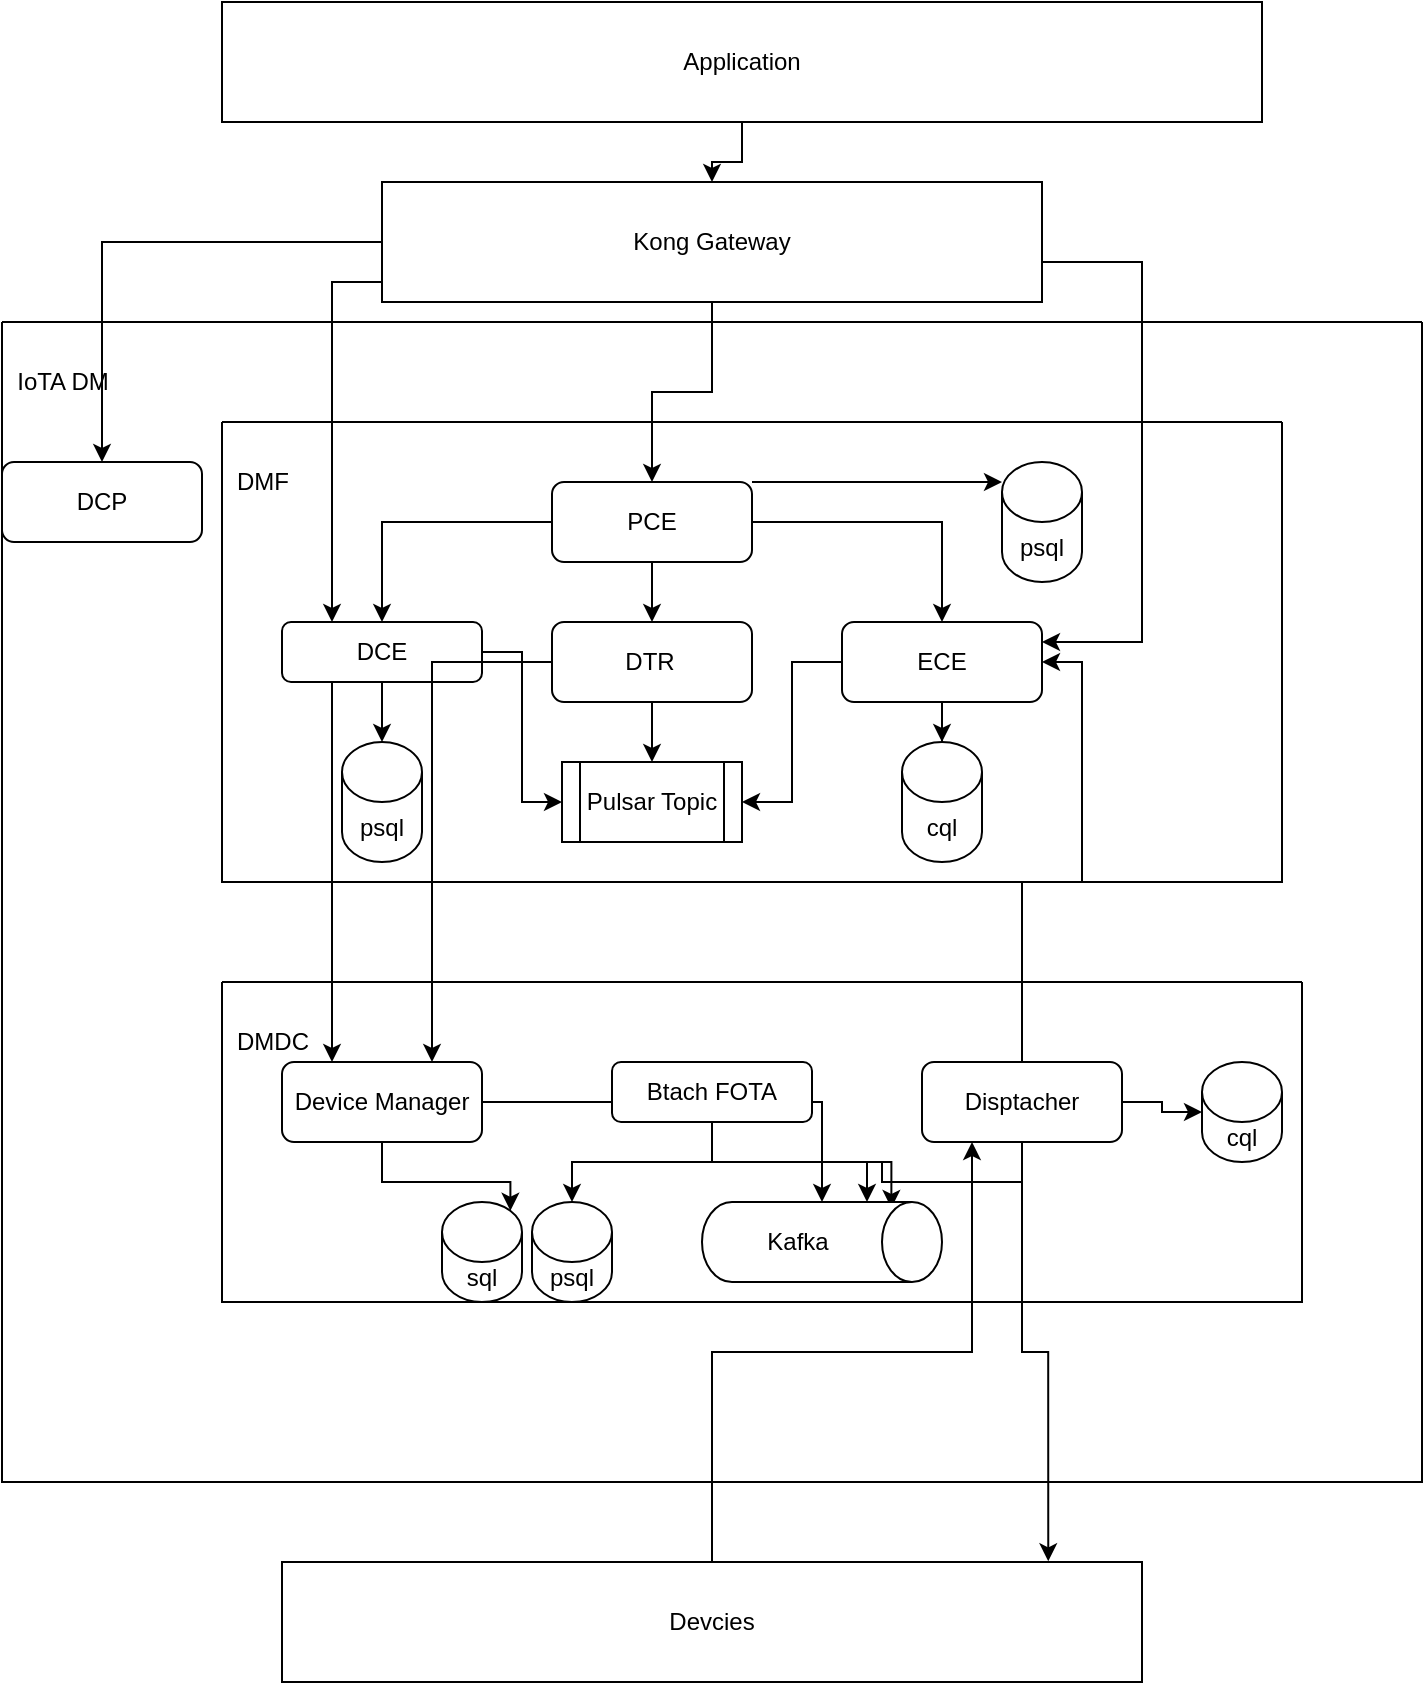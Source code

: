 <mxfile version="15.4.0" type="device"><diagram id="6y5h_coxjxoa2FFD5VE7" name="Page-1"><mxGraphModel dx="1008" dy="482" grid="1" gridSize="10" guides="1" tooltips="1" connect="1" arrows="1" fold="1" page="1" pageScale="1" pageWidth="850" pageHeight="1100" math="0" shadow="0"><root><mxCell id="0"/><mxCell id="1" parent="0"/><mxCell id="p7z9I_lmmyNUPjT6tGua-25" value="" style="swimlane;startSize=0;" vertex="1" parent="1"><mxGeometry x="200" y="200" width="710" height="580" as="geometry"><mxRectangle x="200" y="200" width="50" height="40" as="alternateBounds"/></mxGeometry></mxCell><mxCell id="p7z9I_lmmyNUPjT6tGua-27" value="" style="swimlane;startSize=0;" vertex="1" parent="p7z9I_lmmyNUPjT6tGua-25"><mxGeometry x="110" y="50" width="530" height="230" as="geometry"/></mxCell><mxCell id="p7z9I_lmmyNUPjT6tGua-39" style="edgeStyle=orthogonalEdgeStyle;rounded=0;orthogonalLoop=1;jettySize=auto;html=1;entryX=0.5;entryY=0;entryDx=0;entryDy=0;" edge="1" parent="p7z9I_lmmyNUPjT6tGua-27" source="p7z9I_lmmyNUPjT6tGua-29" target="p7z9I_lmmyNUPjT6tGua-35"><mxGeometry relative="1" as="geometry"/></mxCell><mxCell id="p7z9I_lmmyNUPjT6tGua-40" value="" style="edgeStyle=orthogonalEdgeStyle;rounded=0;orthogonalLoop=1;jettySize=auto;html=1;" edge="1" parent="p7z9I_lmmyNUPjT6tGua-27" source="p7z9I_lmmyNUPjT6tGua-29" target="p7z9I_lmmyNUPjT6tGua-34"><mxGeometry relative="1" as="geometry"/></mxCell><mxCell id="p7z9I_lmmyNUPjT6tGua-41" style="edgeStyle=orthogonalEdgeStyle;rounded=0;orthogonalLoop=1;jettySize=auto;html=1;" edge="1" parent="p7z9I_lmmyNUPjT6tGua-27" source="p7z9I_lmmyNUPjT6tGua-29" target="p7z9I_lmmyNUPjT6tGua-33"><mxGeometry relative="1" as="geometry"/></mxCell><mxCell id="p7z9I_lmmyNUPjT6tGua-51" style="edgeStyle=orthogonalEdgeStyle;rounded=0;orthogonalLoop=1;jettySize=auto;html=1;" edge="1" parent="p7z9I_lmmyNUPjT6tGua-27" source="p7z9I_lmmyNUPjT6tGua-29" target="p7z9I_lmmyNUPjT6tGua-46"><mxGeometry relative="1" as="geometry"><Array as="points"><mxPoint x="320" y="30"/><mxPoint x="320" y="30"/></Array></mxGeometry></mxCell><mxCell id="p7z9I_lmmyNUPjT6tGua-29" value="PCE" style="rounded=1;whiteSpace=wrap;html=1;" vertex="1" parent="p7z9I_lmmyNUPjT6tGua-27"><mxGeometry x="165" y="30" width="100" height="40" as="geometry"/></mxCell><mxCell id="p7z9I_lmmyNUPjT6tGua-48" value="" style="edgeStyle=orthogonalEdgeStyle;rounded=0;orthogonalLoop=1;jettySize=auto;html=1;" edge="1" parent="p7z9I_lmmyNUPjT6tGua-27" source="p7z9I_lmmyNUPjT6tGua-35" target="p7z9I_lmmyNUPjT6tGua-43"><mxGeometry relative="1" as="geometry"/></mxCell><mxCell id="p7z9I_lmmyNUPjT6tGua-54" style="edgeStyle=orthogonalEdgeStyle;rounded=0;orthogonalLoop=1;jettySize=auto;html=1;entryX=0;entryY=0.5;entryDx=0;entryDy=0;" edge="1" parent="p7z9I_lmmyNUPjT6tGua-27" source="p7z9I_lmmyNUPjT6tGua-35" target="p7z9I_lmmyNUPjT6tGua-47"><mxGeometry relative="1" as="geometry"/></mxCell><mxCell id="p7z9I_lmmyNUPjT6tGua-35" value="DCE" style="rounded=1;whiteSpace=wrap;html=1;" vertex="1" parent="p7z9I_lmmyNUPjT6tGua-27"><mxGeometry x="30" y="100" width="100" height="30" as="geometry"/></mxCell><mxCell id="p7z9I_lmmyNUPjT6tGua-49" value="" style="edgeStyle=orthogonalEdgeStyle;rounded=0;orthogonalLoop=1;jettySize=auto;html=1;" edge="1" parent="p7z9I_lmmyNUPjT6tGua-27" source="p7z9I_lmmyNUPjT6tGua-34" target="p7z9I_lmmyNUPjT6tGua-47"><mxGeometry relative="1" as="geometry"/></mxCell><mxCell id="p7z9I_lmmyNUPjT6tGua-34" value="DTR&lt;span style=&quot;white-space: pre&quot;&gt;&#9;&lt;/span&gt;" style="rounded=1;whiteSpace=wrap;html=1;" vertex="1" parent="p7z9I_lmmyNUPjT6tGua-27"><mxGeometry x="165" y="100" width="100" height="40" as="geometry"/></mxCell><mxCell id="p7z9I_lmmyNUPjT6tGua-50" value="" style="edgeStyle=orthogonalEdgeStyle;rounded=0;orthogonalLoop=1;jettySize=auto;html=1;" edge="1" parent="p7z9I_lmmyNUPjT6tGua-27" source="p7z9I_lmmyNUPjT6tGua-33" target="p7z9I_lmmyNUPjT6tGua-45"><mxGeometry relative="1" as="geometry"/></mxCell><mxCell id="p7z9I_lmmyNUPjT6tGua-55" style="edgeStyle=orthogonalEdgeStyle;rounded=0;orthogonalLoop=1;jettySize=auto;html=1;entryX=1;entryY=0.5;entryDx=0;entryDy=0;" edge="1" parent="p7z9I_lmmyNUPjT6tGua-27" source="p7z9I_lmmyNUPjT6tGua-33" target="p7z9I_lmmyNUPjT6tGua-47"><mxGeometry relative="1" as="geometry"/></mxCell><mxCell id="p7z9I_lmmyNUPjT6tGua-33" value="ECE" style="rounded=1;whiteSpace=wrap;html=1;" vertex="1" parent="p7z9I_lmmyNUPjT6tGua-27"><mxGeometry x="310" y="100" width="100" height="40" as="geometry"/></mxCell><mxCell id="p7z9I_lmmyNUPjT6tGua-42" value="DMF" style="text;html=1;align=center;verticalAlign=middle;resizable=0;points=[];autosize=1;strokeColor=none;fillColor=none;" vertex="1" parent="p7z9I_lmmyNUPjT6tGua-27"><mxGeometry y="20" width="40" height="20" as="geometry"/></mxCell><mxCell id="p7z9I_lmmyNUPjT6tGua-45" value="cql" style="shape=cylinder3;whiteSpace=wrap;html=1;boundedLbl=1;backgroundOutline=1;size=15;" vertex="1" parent="p7z9I_lmmyNUPjT6tGua-27"><mxGeometry x="340" y="160" width="40" height="60" as="geometry"/></mxCell><mxCell id="p7z9I_lmmyNUPjT6tGua-43" value="psql" style="shape=cylinder3;whiteSpace=wrap;html=1;boundedLbl=1;backgroundOutline=1;size=15;" vertex="1" parent="p7z9I_lmmyNUPjT6tGua-27"><mxGeometry x="60" y="160" width="40" height="60" as="geometry"/></mxCell><mxCell id="p7z9I_lmmyNUPjT6tGua-46" value="psql" style="shape=cylinder3;whiteSpace=wrap;html=1;boundedLbl=1;backgroundOutline=1;size=15;" vertex="1" parent="p7z9I_lmmyNUPjT6tGua-27"><mxGeometry x="390" y="20" width="40" height="60" as="geometry"/></mxCell><mxCell id="p7z9I_lmmyNUPjT6tGua-47" value="Pulsar Topic" style="shape=process;whiteSpace=wrap;html=1;backgroundOutline=1;" vertex="1" parent="p7z9I_lmmyNUPjT6tGua-27"><mxGeometry x="170" y="170" width="90" height="40" as="geometry"/></mxCell><mxCell id="p7z9I_lmmyNUPjT6tGua-52" value="" style="swimlane;startSize=0;" vertex="1" parent="p7z9I_lmmyNUPjT6tGua-25"><mxGeometry x="110" y="330" width="540" height="160" as="geometry"/></mxCell><mxCell id="p7z9I_lmmyNUPjT6tGua-93" style="edgeStyle=orthogonalEdgeStyle;rounded=0;orthogonalLoop=1;jettySize=auto;html=1;entryX=0.855;entryY=0;entryDx=0;entryDy=4.35;entryPerimeter=0;" edge="1" parent="p7z9I_lmmyNUPjT6tGua-52" source="p7z9I_lmmyNUPjT6tGua-56" target="p7z9I_lmmyNUPjT6tGua-82"><mxGeometry relative="1" as="geometry"/></mxCell><mxCell id="p7z9I_lmmyNUPjT6tGua-97" style="edgeStyle=orthogonalEdgeStyle;rounded=0;orthogonalLoop=1;jettySize=auto;html=1;" edge="1" parent="p7z9I_lmmyNUPjT6tGua-52" source="p7z9I_lmmyNUPjT6tGua-56" target="p7z9I_lmmyNUPjT6tGua-96"><mxGeometry relative="1" as="geometry"/></mxCell><mxCell id="p7z9I_lmmyNUPjT6tGua-56" value="Device Manager" style="rounded=1;whiteSpace=wrap;html=1;" vertex="1" parent="p7z9I_lmmyNUPjT6tGua-52"><mxGeometry x="30" y="40" width="100" height="40" as="geometry"/></mxCell><mxCell id="p7z9I_lmmyNUPjT6tGua-94" style="edgeStyle=orthogonalEdgeStyle;rounded=0;orthogonalLoop=1;jettySize=auto;html=1;" edge="1" parent="p7z9I_lmmyNUPjT6tGua-52" source="p7z9I_lmmyNUPjT6tGua-59" target="p7z9I_lmmyNUPjT6tGua-83"><mxGeometry relative="1" as="geometry"/></mxCell><mxCell id="p7z9I_lmmyNUPjT6tGua-98" style="edgeStyle=orthogonalEdgeStyle;rounded=0;orthogonalLoop=1;jettySize=auto;html=1;entryX=0.075;entryY=0.211;entryDx=0;entryDy=0;entryPerimeter=0;" edge="1" parent="p7z9I_lmmyNUPjT6tGua-52" source="p7z9I_lmmyNUPjT6tGua-59" target="p7z9I_lmmyNUPjT6tGua-96"><mxGeometry relative="1" as="geometry"/></mxCell><mxCell id="p7z9I_lmmyNUPjT6tGua-59" value="Btach FOTA" style="rounded=1;whiteSpace=wrap;html=1;" vertex="1" parent="p7z9I_lmmyNUPjT6tGua-52"><mxGeometry x="195" y="40" width="100" height="30" as="geometry"/></mxCell><mxCell id="p7z9I_lmmyNUPjT6tGua-88" style="edgeStyle=orthogonalEdgeStyle;rounded=0;orthogonalLoop=1;jettySize=auto;html=1;entryX=0;entryY=0.5;entryDx=0;entryDy=0;entryPerimeter=0;" edge="1" parent="p7z9I_lmmyNUPjT6tGua-52" source="p7z9I_lmmyNUPjT6tGua-58" target="p7z9I_lmmyNUPjT6tGua-84"><mxGeometry relative="1" as="geometry"/></mxCell><mxCell id="p7z9I_lmmyNUPjT6tGua-99" style="edgeStyle=orthogonalEdgeStyle;rounded=0;orthogonalLoop=1;jettySize=auto;html=1;entryX=0;entryY=0;entryDx=0;entryDy=37.5;entryPerimeter=0;" edge="1" parent="p7z9I_lmmyNUPjT6tGua-52" source="p7z9I_lmmyNUPjT6tGua-58" target="p7z9I_lmmyNUPjT6tGua-96"><mxGeometry relative="1" as="geometry"/></mxCell><mxCell id="p7z9I_lmmyNUPjT6tGua-58" value="Disptacher" style="rounded=1;whiteSpace=wrap;html=1;" vertex="1" parent="p7z9I_lmmyNUPjT6tGua-52"><mxGeometry x="350" y="40" width="100" height="40" as="geometry"/></mxCell><mxCell id="p7z9I_lmmyNUPjT6tGua-82" value="sql" style="shape=cylinder3;whiteSpace=wrap;html=1;boundedLbl=1;backgroundOutline=1;size=15;" vertex="1" parent="p7z9I_lmmyNUPjT6tGua-52"><mxGeometry x="110" y="110" width="40" height="50" as="geometry"/></mxCell><mxCell id="p7z9I_lmmyNUPjT6tGua-83" value="psql" style="shape=cylinder3;whiteSpace=wrap;html=1;boundedLbl=1;backgroundOutline=1;size=15;" vertex="1" parent="p7z9I_lmmyNUPjT6tGua-52"><mxGeometry x="155" y="110" width="40" height="50" as="geometry"/></mxCell><mxCell id="p7z9I_lmmyNUPjT6tGua-84" value="cql" style="shape=cylinder3;whiteSpace=wrap;html=1;boundedLbl=1;backgroundOutline=1;size=15;" vertex="1" parent="p7z9I_lmmyNUPjT6tGua-52"><mxGeometry x="490" y="40" width="40" height="50" as="geometry"/></mxCell><mxCell id="p7z9I_lmmyNUPjT6tGua-96" value="Kafka" style="shape=cylinder3;whiteSpace=wrap;html=1;boundedLbl=1;backgroundOutline=1;size=15;direction=south;" vertex="1" parent="p7z9I_lmmyNUPjT6tGua-52"><mxGeometry x="240" y="110" width="120" height="40" as="geometry"/></mxCell><mxCell id="p7z9I_lmmyNUPjT6tGua-53" value="DMDC" style="text;html=1;align=center;verticalAlign=middle;resizable=0;points=[];autosize=1;strokeColor=none;fillColor=none;" vertex="1" parent="p7z9I_lmmyNUPjT6tGua-52"><mxGeometry y="20" width="50" height="20" as="geometry"/></mxCell><mxCell id="p7z9I_lmmyNUPjT6tGua-79" value="DCP" style="rounded=1;whiteSpace=wrap;html=1;" vertex="1" parent="p7z9I_lmmyNUPjT6tGua-25"><mxGeometry y="70" width="100" height="40" as="geometry"/></mxCell><mxCell id="p7z9I_lmmyNUPjT6tGua-80" style="edgeStyle=orthogonalEdgeStyle;rounded=0;orthogonalLoop=1;jettySize=auto;html=1;entryX=0.25;entryY=0;entryDx=0;entryDy=0;" edge="1" parent="p7z9I_lmmyNUPjT6tGua-25" source="p7z9I_lmmyNUPjT6tGua-35" target="p7z9I_lmmyNUPjT6tGua-56"><mxGeometry relative="1" as="geometry"><Array as="points"><mxPoint x="140" y="180"/><mxPoint x="140" y="180"/></Array></mxGeometry></mxCell><mxCell id="p7z9I_lmmyNUPjT6tGua-86" style="edgeStyle=orthogonalEdgeStyle;rounded=0;orthogonalLoop=1;jettySize=auto;html=1;entryX=1;entryY=0.5;entryDx=0;entryDy=0;" edge="1" parent="p7z9I_lmmyNUPjT6tGua-25" source="p7z9I_lmmyNUPjT6tGua-58" target="p7z9I_lmmyNUPjT6tGua-33"><mxGeometry relative="1" as="geometry"/></mxCell><mxCell id="p7z9I_lmmyNUPjT6tGua-92" style="edgeStyle=orthogonalEdgeStyle;rounded=0;orthogonalLoop=1;jettySize=auto;html=1;entryX=0.75;entryY=0;entryDx=0;entryDy=0;" edge="1" parent="p7z9I_lmmyNUPjT6tGua-25" source="p7z9I_lmmyNUPjT6tGua-34" target="p7z9I_lmmyNUPjT6tGua-56"><mxGeometry relative="1" as="geometry"/></mxCell><mxCell id="p7z9I_lmmyNUPjT6tGua-26" value="IoTA DM" style="text;html=1;align=center;verticalAlign=middle;resizable=0;points=[];autosize=1;strokeColor=none;fillColor=none;" vertex="1" parent="p7z9I_lmmyNUPjT6tGua-25"><mxGeometry y="20" width="60" height="20" as="geometry"/></mxCell><mxCell id="p7z9I_lmmyNUPjT6tGua-91" style="edgeStyle=orthogonalEdgeStyle;rounded=0;orthogonalLoop=1;jettySize=auto;html=1;entryX=0.25;entryY=1;entryDx=0;entryDy=0;" edge="1" parent="1" source="p7z9I_lmmyNUPjT6tGua-89" target="p7z9I_lmmyNUPjT6tGua-58"><mxGeometry relative="1" as="geometry"/></mxCell><mxCell id="p7z9I_lmmyNUPjT6tGua-89" value="Devcies" style="rounded=0;whiteSpace=wrap;html=1;" vertex="1" parent="1"><mxGeometry x="340" y="820" width="430" height="60" as="geometry"/></mxCell><mxCell id="p7z9I_lmmyNUPjT6tGua-90" style="edgeStyle=orthogonalEdgeStyle;rounded=0;orthogonalLoop=1;jettySize=auto;html=1;entryX=0.891;entryY=-0.006;entryDx=0;entryDy=0;entryPerimeter=0;" edge="1" parent="1" source="p7z9I_lmmyNUPjT6tGua-58" target="p7z9I_lmmyNUPjT6tGua-89"><mxGeometry relative="1" as="geometry"/></mxCell><mxCell id="p7z9I_lmmyNUPjT6tGua-102" value="" style="edgeStyle=orthogonalEdgeStyle;rounded=0;orthogonalLoop=1;jettySize=auto;html=1;" edge="1" parent="1" source="p7z9I_lmmyNUPjT6tGua-100" target="p7z9I_lmmyNUPjT6tGua-101"><mxGeometry relative="1" as="geometry"/></mxCell><mxCell id="p7z9I_lmmyNUPjT6tGua-100" value="Application" style="rounded=0;whiteSpace=wrap;html=1;" vertex="1" parent="1"><mxGeometry x="310" y="40" width="520" height="60" as="geometry"/></mxCell><mxCell id="p7z9I_lmmyNUPjT6tGua-103" style="edgeStyle=orthogonalEdgeStyle;rounded=0;orthogonalLoop=1;jettySize=auto;html=1;" edge="1" parent="1" source="p7z9I_lmmyNUPjT6tGua-101" target="p7z9I_lmmyNUPjT6tGua-29"><mxGeometry relative="1" as="geometry"/></mxCell><mxCell id="p7z9I_lmmyNUPjT6tGua-105" style="edgeStyle=orthogonalEdgeStyle;rounded=0;orthogonalLoop=1;jettySize=auto;html=1;" edge="1" parent="1" source="p7z9I_lmmyNUPjT6tGua-101" target="p7z9I_lmmyNUPjT6tGua-79"><mxGeometry relative="1" as="geometry"/></mxCell><mxCell id="p7z9I_lmmyNUPjT6tGua-106" style="edgeStyle=orthogonalEdgeStyle;rounded=0;orthogonalLoop=1;jettySize=auto;html=1;entryX=1;entryY=0.25;entryDx=0;entryDy=0;" edge="1" parent="1" source="p7z9I_lmmyNUPjT6tGua-101" target="p7z9I_lmmyNUPjT6tGua-33"><mxGeometry relative="1" as="geometry"><Array as="points"><mxPoint x="770" y="170"/><mxPoint x="770" y="360"/></Array></mxGeometry></mxCell><mxCell id="p7z9I_lmmyNUPjT6tGua-107" style="edgeStyle=orthogonalEdgeStyle;rounded=0;orthogonalLoop=1;jettySize=auto;html=1;entryX=0.25;entryY=0;entryDx=0;entryDy=0;" edge="1" parent="1" source="p7z9I_lmmyNUPjT6tGua-101" target="p7z9I_lmmyNUPjT6tGua-35"><mxGeometry relative="1" as="geometry"><Array as="points"><mxPoint x="365" y="180"/></Array></mxGeometry></mxCell><mxCell id="p7z9I_lmmyNUPjT6tGua-101" value="Kong Gateway" style="rounded=0;whiteSpace=wrap;html=1;" vertex="1" parent="1"><mxGeometry x="390" y="130" width="330" height="60" as="geometry"/></mxCell></root></mxGraphModel></diagram></mxfile>